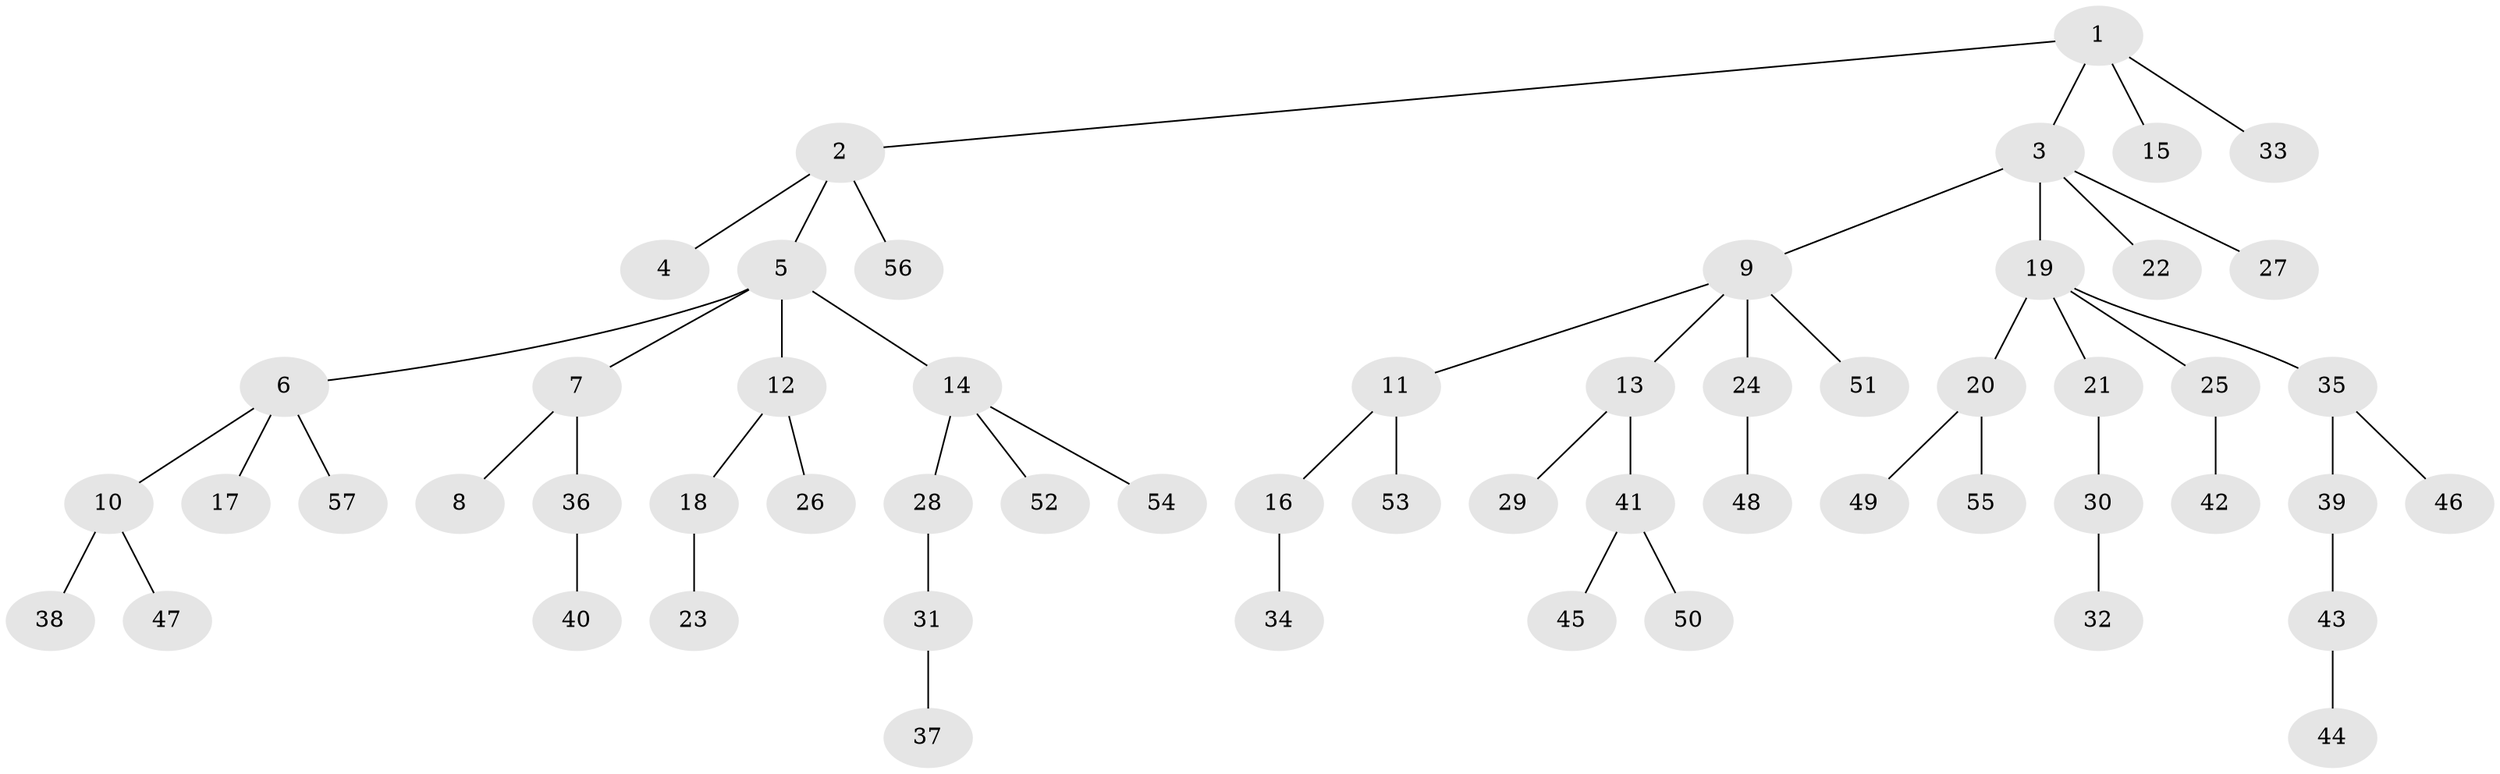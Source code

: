 // Generated by graph-tools (version 1.1) at 2025/11/02/27/25 16:11:26]
// undirected, 57 vertices, 56 edges
graph export_dot {
graph [start="1"]
  node [color=gray90,style=filled];
  1;
  2;
  3;
  4;
  5;
  6;
  7;
  8;
  9;
  10;
  11;
  12;
  13;
  14;
  15;
  16;
  17;
  18;
  19;
  20;
  21;
  22;
  23;
  24;
  25;
  26;
  27;
  28;
  29;
  30;
  31;
  32;
  33;
  34;
  35;
  36;
  37;
  38;
  39;
  40;
  41;
  42;
  43;
  44;
  45;
  46;
  47;
  48;
  49;
  50;
  51;
  52;
  53;
  54;
  55;
  56;
  57;
  1 -- 2;
  1 -- 3;
  1 -- 15;
  1 -- 33;
  2 -- 4;
  2 -- 5;
  2 -- 56;
  3 -- 9;
  3 -- 19;
  3 -- 22;
  3 -- 27;
  5 -- 6;
  5 -- 7;
  5 -- 12;
  5 -- 14;
  6 -- 10;
  6 -- 17;
  6 -- 57;
  7 -- 8;
  7 -- 36;
  9 -- 11;
  9 -- 13;
  9 -- 24;
  9 -- 51;
  10 -- 38;
  10 -- 47;
  11 -- 16;
  11 -- 53;
  12 -- 18;
  12 -- 26;
  13 -- 29;
  13 -- 41;
  14 -- 28;
  14 -- 52;
  14 -- 54;
  16 -- 34;
  18 -- 23;
  19 -- 20;
  19 -- 21;
  19 -- 25;
  19 -- 35;
  20 -- 49;
  20 -- 55;
  21 -- 30;
  24 -- 48;
  25 -- 42;
  28 -- 31;
  30 -- 32;
  31 -- 37;
  35 -- 39;
  35 -- 46;
  36 -- 40;
  39 -- 43;
  41 -- 45;
  41 -- 50;
  43 -- 44;
}
